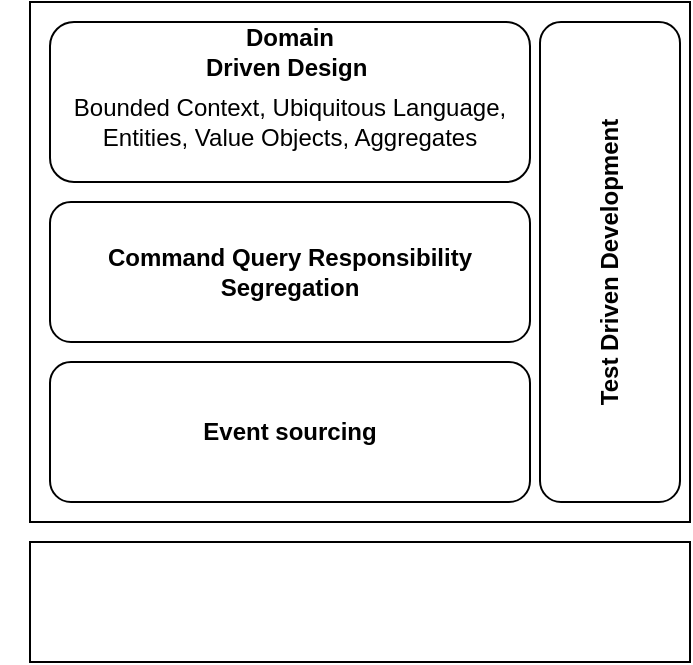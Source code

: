 <mxfile version="22.0.5" type="github">
  <diagram name="Page-1" id="jhwDJUy9_16bghSyqaBN">
    <mxGraphModel dx="1434" dy="758" grid="1" gridSize="10" guides="1" tooltips="1" connect="1" arrows="1" fold="1" page="1" pageScale="1" pageWidth="827" pageHeight="1169" math="0" shadow="0">
      <root>
        <mxCell id="0" />
        <mxCell id="1" parent="0" />
        <mxCell id="xKYYk5PtYXINbMjCG61--8" value="" style="rounded=0;whiteSpace=wrap;html=1;" vertex="1" parent="1">
          <mxGeometry x="70" y="120" width="330" height="260" as="geometry" />
        </mxCell>
        <mxCell id="xKYYk5PtYXINbMjCG61--1" value="" style="rounded=1;whiteSpace=wrap;html=1;" vertex="1" parent="1">
          <mxGeometry x="80" y="130" width="240" height="80" as="geometry" />
        </mxCell>
        <mxCell id="xKYYk5PtYXINbMjCG61--2" value="&lt;b&gt;Domain&lt;br/&gt;Driven Design&amp;nbsp;&lt;/b&gt;" style="text;html=1;strokeColor=none;fillColor=none;align=center;verticalAlign=middle;whiteSpace=wrap;rounded=0;" vertex="1" parent="1">
          <mxGeometry x="55" y="130" width="290" height="30" as="geometry" />
        </mxCell>
        <mxCell id="xKYYk5PtYXINbMjCG61--5" value="Bounded Context, Ubiquitous Language, Entities, Value Objects, Aggregates" style="text;html=1;strokeColor=none;fillColor=none;align=center;verticalAlign=middle;whiteSpace=wrap;rounded=0;" vertex="1" parent="1">
          <mxGeometry x="75" y="140" width="250" height="80" as="geometry" />
        </mxCell>
        <mxCell id="xKYYk5PtYXINbMjCG61--6" value="&lt;b&gt;Command Query Responsibility Segregation&lt;/b&gt;" style="rounded=1;whiteSpace=wrap;html=1;" vertex="1" parent="1">
          <mxGeometry x="80" y="220" width="240" height="70" as="geometry" />
        </mxCell>
        <mxCell id="xKYYk5PtYXINbMjCG61--7" value="&lt;b&gt;Event sourcing&lt;/b&gt;" style="rounded=1;whiteSpace=wrap;html=1;" vertex="1" parent="1">
          <mxGeometry x="80" y="300" width="240" height="70" as="geometry" />
        </mxCell>
        <mxCell id="xKYYk5PtYXINbMjCG61--9" value="&lt;b&gt;Test Driven Development&lt;/b&gt;" style="rounded=1;whiteSpace=wrap;html=1;rotation=-90;" vertex="1" parent="1">
          <mxGeometry x="240" y="215" width="240" height="70" as="geometry" />
        </mxCell>
        <mxCell id="xKYYk5PtYXINbMjCG61--10" value="" style="rounded=0;whiteSpace=wrap;html=1;" vertex="1" parent="1">
          <mxGeometry x="70" y="390" width="330" height="60" as="geometry" />
        </mxCell>
      </root>
    </mxGraphModel>
  </diagram>
</mxfile>
